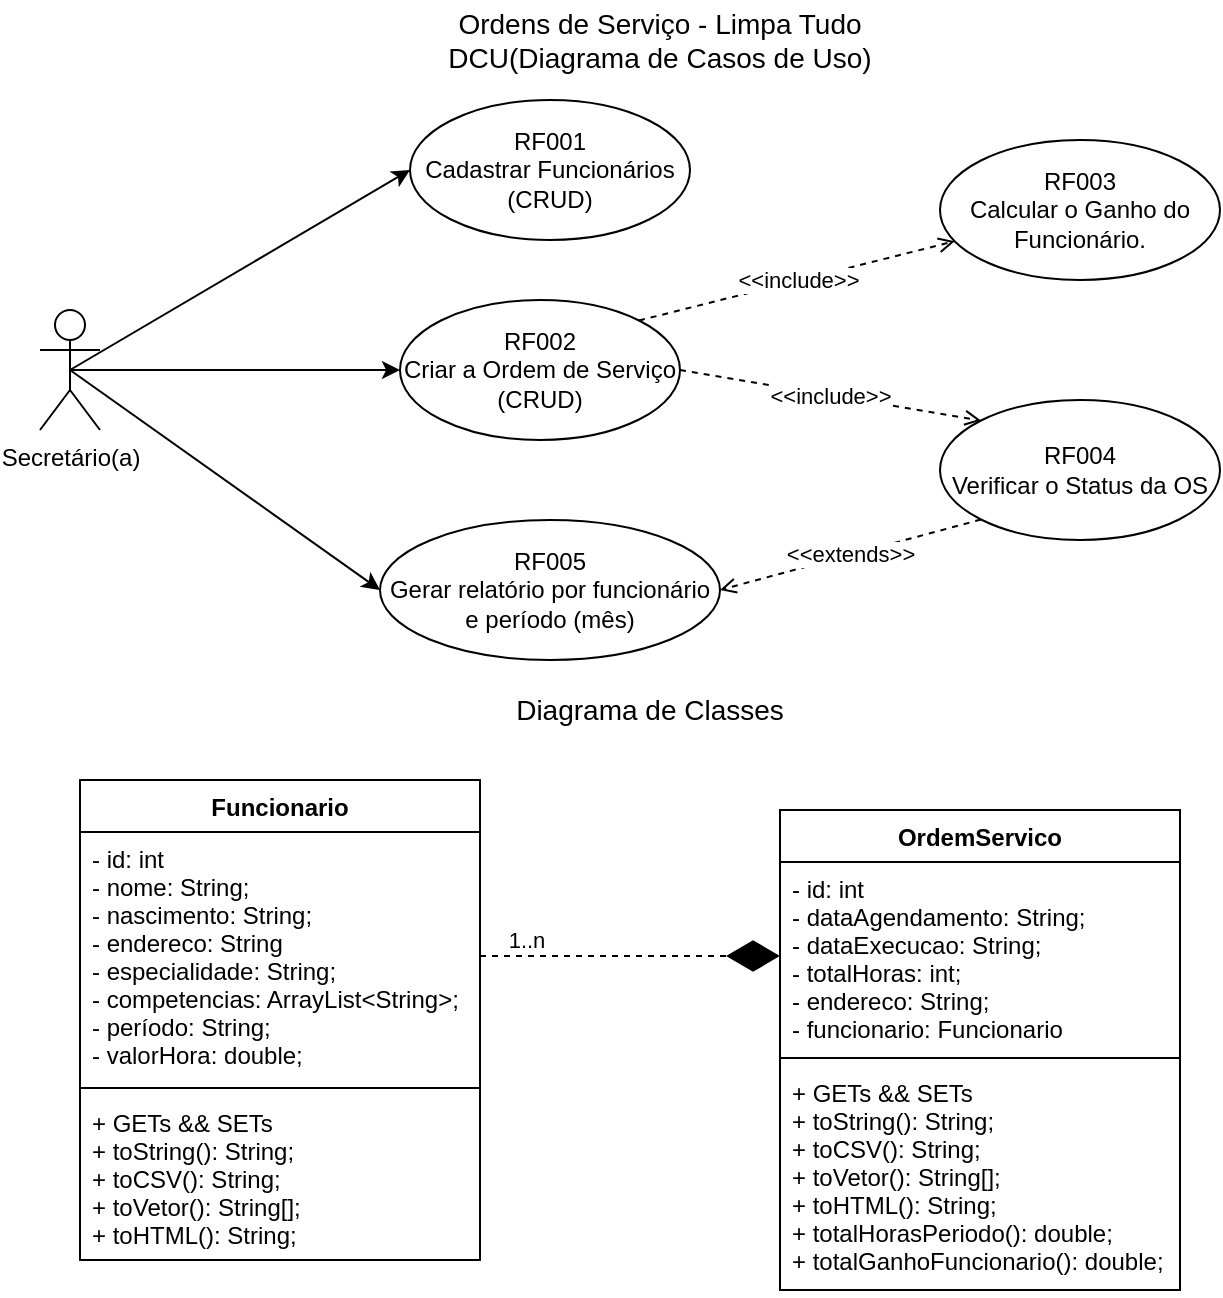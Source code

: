 <mxfile version="13.6.2" type="device"><diagram id="aJydHBiOGLlaDO-DOXF5" name="Page-1"><mxGraphModel dx="868" dy="401" grid="1" gridSize="10" guides="1" tooltips="1" connect="1" arrows="1" fold="1" page="1" pageScale="1" pageWidth="827" pageHeight="1169" math="0" shadow="0"><root><mxCell id="0"/><mxCell id="1" parent="0"/><mxCell id="-2xjY5BBobNfBcox757m-1" value="Ordens de Serviço - Limpa Tudo&lt;br style=&quot;font-size: 14px;&quot;&gt;DCU(Diagrama de Casos de Uso)" style="text;html=1;strokeColor=none;fillColor=none;align=center;verticalAlign=middle;whiteSpace=wrap;rounded=0;fontSize=14;" vertex="1" parent="1"><mxGeometry x="280" y="50" width="260" height="40" as="geometry"/></mxCell><mxCell id="-2xjY5BBobNfBcox757m-6" style="rounded=0;orthogonalLoop=1;jettySize=auto;html=1;exitX=0.5;exitY=0.5;exitDx=0;exitDy=0;exitPerimeter=0;entryX=0;entryY=0.5;entryDx=0;entryDy=0;" edge="1" parent="1" source="-2xjY5BBobNfBcox757m-2" target="-2xjY5BBobNfBcox757m-5"><mxGeometry relative="1" as="geometry"/></mxCell><mxCell id="-2xjY5BBobNfBcox757m-11" style="edgeStyle=none;rounded=0;orthogonalLoop=1;jettySize=auto;html=1;entryX=0;entryY=0.5;entryDx=0;entryDy=0;exitX=0.5;exitY=0.5;exitDx=0;exitDy=0;exitPerimeter=0;" edge="1" parent="1" source="-2xjY5BBobNfBcox757m-2" target="-2xjY5BBobNfBcox757m-7"><mxGeometry relative="1" as="geometry"><mxPoint x="220" y="260" as="sourcePoint"/></mxGeometry></mxCell><mxCell id="-2xjY5BBobNfBcox757m-12" style="edgeStyle=none;rounded=0;orthogonalLoop=1;jettySize=auto;html=1;exitX=0.5;exitY=0.5;exitDx=0;exitDy=0;exitPerimeter=0;entryX=0;entryY=0.5;entryDx=0;entryDy=0;" edge="1" parent="1" source="-2xjY5BBobNfBcox757m-2" target="-2xjY5BBobNfBcox757m-10"><mxGeometry relative="1" as="geometry"/></mxCell><mxCell id="-2xjY5BBobNfBcox757m-2" value="Secretário(a)" style="shape=umlActor;verticalLabelPosition=bottom;verticalAlign=top;html=1;outlineConnect=0;" vertex="1" parent="1"><mxGeometry x="100" y="205" width="30" height="60" as="geometry"/></mxCell><mxCell id="-2xjY5BBobNfBcox757m-5" value="RF001&lt;br&gt;Cadastrar Funcionários&lt;br&gt;(CRUD)" style="ellipse;whiteSpace=wrap;html=1;" vertex="1" parent="1"><mxGeometry x="285" y="100" width="140" height="70" as="geometry"/></mxCell><mxCell id="-2xjY5BBobNfBcox757m-16" value="&amp;lt;&amp;lt;include&amp;gt;&amp;gt;" style="edgeStyle=none;rounded=0;orthogonalLoop=1;jettySize=auto;html=1;exitX=1;exitY=0;exitDx=0;exitDy=0;dashed=1;endArrow=open;endFill=0;" edge="1" parent="1" source="-2xjY5BBobNfBcox757m-7" target="-2xjY5BBobNfBcox757m-8"><mxGeometry relative="1" as="geometry"/></mxCell><mxCell id="-2xjY5BBobNfBcox757m-17" value="&amp;lt;&amp;lt;include&amp;gt;&amp;gt;" style="edgeStyle=none;rounded=0;orthogonalLoop=1;jettySize=auto;html=1;exitX=1;exitY=0.5;exitDx=0;exitDy=0;entryX=0;entryY=0;entryDx=0;entryDy=0;dashed=1;endArrow=open;endFill=0;" edge="1" parent="1" source="-2xjY5BBobNfBcox757m-7" target="-2xjY5BBobNfBcox757m-9"><mxGeometry relative="1" as="geometry"/></mxCell><mxCell id="-2xjY5BBobNfBcox757m-7" value="RF002&lt;br&gt;Criar a Ordem de Serviço&lt;br&gt;(CRUD)" style="ellipse;whiteSpace=wrap;html=1;" vertex="1" parent="1"><mxGeometry x="280" y="200" width="140" height="70" as="geometry"/></mxCell><mxCell id="-2xjY5BBobNfBcox757m-8" value="RF003&lt;br&gt;Calcular o Ganho do Funcionário." style="ellipse;whiteSpace=wrap;html=1;" vertex="1" parent="1"><mxGeometry x="550" y="120" width="140" height="70" as="geometry"/></mxCell><mxCell id="-2xjY5BBobNfBcox757m-19" value="&amp;lt;&amp;lt;extends&amp;gt;&amp;gt;" style="edgeStyle=none;rounded=0;orthogonalLoop=1;jettySize=auto;html=1;exitX=0;exitY=1;exitDx=0;exitDy=0;entryX=1;entryY=0.5;entryDx=0;entryDy=0;dashed=1;endArrow=open;endFill=0;" edge="1" parent="1" source="-2xjY5BBobNfBcox757m-9" target="-2xjY5BBobNfBcox757m-10"><mxGeometry relative="1" as="geometry"/></mxCell><mxCell id="-2xjY5BBobNfBcox757m-9" value="RF004&lt;br&gt;Verificar o Status da OS" style="ellipse;whiteSpace=wrap;html=1;" vertex="1" parent="1"><mxGeometry x="550" y="250" width="140" height="70" as="geometry"/></mxCell><mxCell id="-2xjY5BBobNfBcox757m-10" value="RF005&lt;br&gt;Gerar relatório por funcionário e período (mês)" style="ellipse;whiteSpace=wrap;html=1;" vertex="1" parent="1"><mxGeometry x="270" y="310" width="170" height="70" as="geometry"/></mxCell><mxCell id="-2xjY5BBobNfBcox757m-20" value="Diagrama de Classes" style="text;html=1;strokeColor=none;fillColor=none;align=center;verticalAlign=middle;whiteSpace=wrap;rounded=0;fontSize=14;" vertex="1" parent="1"><mxGeometry x="330" y="390" width="150" height="30" as="geometry"/></mxCell><mxCell id="-2xjY5BBobNfBcox757m-21" value="Funcionario" style="swimlane;fontStyle=1;align=center;verticalAlign=top;childLayout=stackLayout;horizontal=1;startSize=26;horizontalStack=0;resizeParent=1;resizeParentMax=0;resizeLast=0;collapsible=1;marginBottom=0;" vertex="1" parent="1"><mxGeometry x="120" y="440" width="200" height="240" as="geometry"/></mxCell><mxCell id="-2xjY5BBobNfBcox757m-22" value="- id: int&#10;- nome: String;&#10;- nascimento: String;&#10;- endereco: String&#10;- especialidade: String;&#10; - competencias: ArrayList&lt;String&gt;;&#10; - período: String;&#10; - valorHora: double;&#10; " style="text;strokeColor=none;fillColor=none;align=left;verticalAlign=top;spacingLeft=4;spacingRight=4;overflow=hidden;rotatable=0;points=[[0,0.5],[1,0.5]];portConstraint=eastwest;" vertex="1" parent="-2xjY5BBobNfBcox757m-21"><mxGeometry y="26" width="200" height="124" as="geometry"/></mxCell><mxCell id="-2xjY5BBobNfBcox757m-23" value="" style="line;strokeWidth=1;fillColor=none;align=left;verticalAlign=middle;spacingTop=-1;spacingLeft=3;spacingRight=3;rotatable=0;labelPosition=right;points=[];portConstraint=eastwest;" vertex="1" parent="-2xjY5BBobNfBcox757m-21"><mxGeometry y="150" width="200" height="8" as="geometry"/></mxCell><mxCell id="-2xjY5BBobNfBcox757m-24" value="+ GETs &amp;&amp; SETs&#10;+ toString(): String;&#10;+ toCSV(): String;&#10;+ toVetor(): String[];&#10;+ toHTML(): String;" style="text;strokeColor=none;fillColor=none;align=left;verticalAlign=top;spacingLeft=4;spacingRight=4;overflow=hidden;rotatable=0;points=[[0,0.5],[1,0.5]];portConstraint=eastwest;" vertex="1" parent="-2xjY5BBobNfBcox757m-21"><mxGeometry y="158" width="200" height="82" as="geometry"/></mxCell><mxCell id="-2xjY5BBobNfBcox757m-29" value="" style="endArrow=diamondThin;endFill=1;endSize=24;html=1;dashed=1;exitX=1;exitY=0.5;exitDx=0;exitDy=0;entryX=0;entryY=0.5;entryDx=0;entryDy=0;" edge="1" parent="1" source="-2xjY5BBobNfBcox757m-22" target="-2xjY5BBobNfBcox757m-26"><mxGeometry width="160" relative="1" as="geometry"><mxPoint x="330" y="570" as="sourcePoint"/><mxPoint x="490" y="570" as="targetPoint"/></mxGeometry></mxCell><mxCell id="-2xjY5BBobNfBcox757m-30" value="1..n" style="edgeLabel;html=1;align=center;verticalAlign=middle;resizable=0;points=[];" vertex="1" connectable="0" parent="-2xjY5BBobNfBcox757m-29"><mxGeometry x="-0.343" y="-1" relative="1" as="geometry"><mxPoint x="-27" y="-9" as="offset"/></mxGeometry></mxCell><mxCell id="-2xjY5BBobNfBcox757m-25" value="OrdemServico" style="swimlane;fontStyle=1;align=center;verticalAlign=top;childLayout=stackLayout;horizontal=1;startSize=26;horizontalStack=0;resizeParent=1;resizeParentMax=0;resizeLast=0;collapsible=1;marginBottom=0;" vertex="1" parent="1"><mxGeometry x="470" y="455" width="200" height="240" as="geometry"/></mxCell><mxCell id="-2xjY5BBobNfBcox757m-26" value="- id: int&#10;- dataAgendamento: String;&#10;- dataExecucao: String;&#10;- totalHoras: int;&#10;- endereco: String;&#10; - funcionario: Funcionario&#10; " style="text;strokeColor=none;fillColor=none;align=left;verticalAlign=top;spacingLeft=4;spacingRight=4;overflow=hidden;rotatable=0;points=[[0,0.5],[1,0.5]];portConstraint=eastwest;" vertex="1" parent="-2xjY5BBobNfBcox757m-25"><mxGeometry y="26" width="200" height="94" as="geometry"/></mxCell><mxCell id="-2xjY5BBobNfBcox757m-27" value="" style="line;strokeWidth=1;fillColor=none;align=left;verticalAlign=middle;spacingTop=-1;spacingLeft=3;spacingRight=3;rotatable=0;labelPosition=right;points=[];portConstraint=eastwest;" vertex="1" parent="-2xjY5BBobNfBcox757m-25"><mxGeometry y="120" width="200" height="8" as="geometry"/></mxCell><mxCell id="-2xjY5BBobNfBcox757m-28" value="+ GETs &amp;&amp; SETs&#10;+ toString(): String;&#10;+ toCSV(): String;&#10;+ toVetor(): String[];&#10;+ toHTML(): String;&#10;+ totalHorasPeriodo(): double;&#10;+ totalGanhoFuncionario(): double;" style="text;strokeColor=none;fillColor=none;align=left;verticalAlign=top;spacingLeft=4;spacingRight=4;overflow=hidden;rotatable=0;points=[[0,0.5],[1,0.5]];portConstraint=eastwest;" vertex="1" parent="-2xjY5BBobNfBcox757m-25"><mxGeometry y="128" width="200" height="112" as="geometry"/></mxCell></root></mxGraphModel></diagram></mxfile>